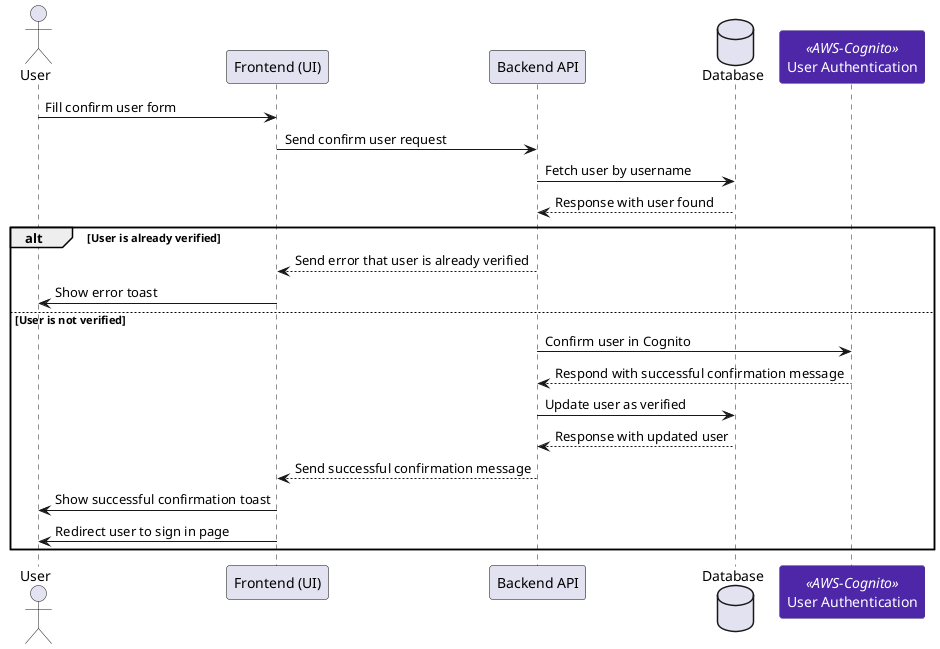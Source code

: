 @startuml

skinparam participant {
    FontColor black
    BorderColor black
}

skinparam participant {
    BackgroundColor<<AWS-Cognito>> #4D27A8
    BorderColor<<AWS-Cognito>> #341D78
    FontColor<<AWS-Cognito>> white
}

actor User

participant "Frontend (UI)" as UI
participant "Backend API" as API
database "Database" as DB
participant "User Authentication" as Cognito <<AWS-Cognito>>

User -> UI : Fill confirm user form
UI -> API : Send confirm user request

API -> DB : Fetch user by username
DB --> API : Response with user found

alt User is already verified
    API --> UI : Send error that user is already verified
    UI -> User : Show error toast
else User is not verified
    API -> Cognito : Confirm user in Cognito
    Cognito --> API : Respond with successful confirmation message

    API -> DB : Update user as verified
    DB --> API : Response with updated user

    API --> UI : Send successful confirmation message
    UI -> User : Show successful confirmation toast
    UI -> User : Redirect user to sign in page
end

@enduml
